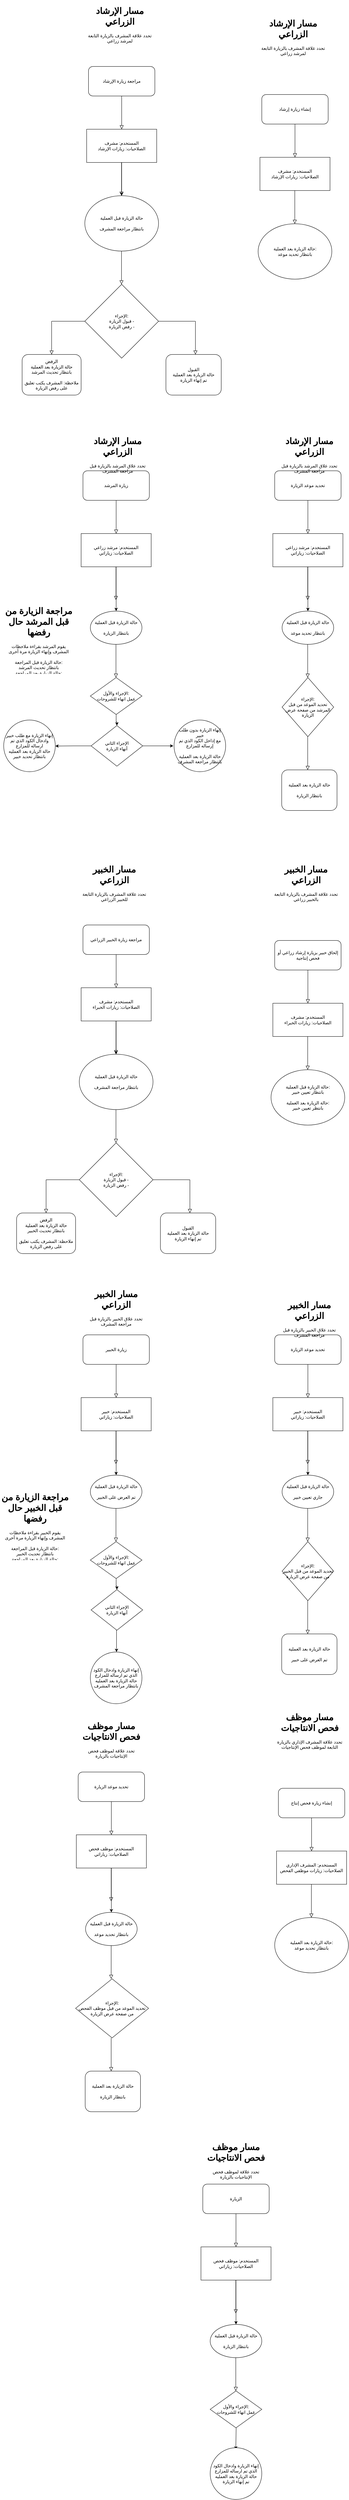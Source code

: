 <mxfile version="22.1.13" type="github">
  <diagram id="C5RBs43oDa-KdzZeNtuy" name="Page-1">
    <mxGraphModel dx="6181" dy="2331" grid="1" gridSize="10" guides="1" tooltips="1" connect="1" arrows="1" fold="1" page="1" pageScale="1" pageWidth="827" pageHeight="1169" math="0" shadow="0">
      <root>
        <mxCell id="WIyWlLk6GJQsqaUBKTNV-0" />
        <mxCell id="WIyWlLk6GJQsqaUBKTNV-1" parent="WIyWlLk6GJQsqaUBKTNV-0" />
        <mxCell id="WIyWlLk6GJQsqaUBKTNV-2" value="" style="rounded=0;html=1;jettySize=auto;orthogonalLoop=1;fontSize=11;endArrow=block;endFill=0;endSize=8;strokeWidth=1;shadow=0;labelBackgroundColor=none;edgeStyle=orthogonalEdgeStyle;" parent="WIyWlLk6GJQsqaUBKTNV-1" source="WIyWlLk6GJQsqaUBKTNV-3" edge="1">
          <mxGeometry relative="1" as="geometry">
            <mxPoint x="180" y="471" as="targetPoint" />
          </mxGeometry>
        </mxCell>
        <mxCell id="WIyWlLk6GJQsqaUBKTNV-3" value="إنشاء زيارة إرشاد" style="rounded=1;whiteSpace=wrap;html=1;fontSize=12;glass=0;strokeWidth=1;shadow=0;" parent="WIyWlLk6GJQsqaUBKTNV-1" vertex="1">
          <mxGeometry x="90" y="301" width="180" height="80" as="geometry" />
        </mxCell>
        <mxCell id="__OgKGSpbxOhJbPQyg4M-0" value="المستخدم: مشرف&lt;br&gt;الصلاحيات:&amp;nbsp;زيارات الإرشاد" style="rounded=0;whiteSpace=wrap;html=1;" parent="WIyWlLk6GJQsqaUBKTNV-1" vertex="1">
          <mxGeometry x="85" y="471" width="190" height="90" as="geometry" />
        </mxCell>
        <mxCell id="__OgKGSpbxOhJbPQyg4M-3" value="" style="rounded=0;html=1;jettySize=auto;orthogonalLoop=1;fontSize=11;endArrow=block;endFill=0;endSize=8;strokeWidth=1;shadow=0;labelBackgroundColor=none;edgeStyle=orthogonalEdgeStyle;" parent="WIyWlLk6GJQsqaUBKTNV-1" edge="1">
          <mxGeometry relative="1" as="geometry">
            <mxPoint x="179.5" y="561" as="sourcePoint" />
            <mxPoint x="179.5" y="651" as="targetPoint" />
          </mxGeometry>
        </mxCell>
        <mxCell id="__OgKGSpbxOhJbPQyg4M-4" value="" style="rounded=0;html=1;jettySize=auto;orthogonalLoop=1;fontSize=11;endArrow=block;endFill=0;endSize=8;strokeWidth=1;shadow=0;labelBackgroundColor=none;edgeStyle=orthogonalEdgeStyle;" parent="WIyWlLk6GJQsqaUBKTNV-1" source="__OgKGSpbxOhJbPQyg4M-5" edge="1">
          <mxGeometry relative="1" as="geometry">
            <mxPoint x="-290" y="395" as="targetPoint" />
          </mxGeometry>
        </mxCell>
        <mxCell id="__OgKGSpbxOhJbPQyg4M-5" value="مراجعة زيارة الإرشاد" style="rounded=1;whiteSpace=wrap;html=1;fontSize=12;glass=0;strokeWidth=1;shadow=0;" parent="WIyWlLk6GJQsqaUBKTNV-1" vertex="1">
          <mxGeometry x="-380" y="225" width="180" height="80" as="geometry" />
        </mxCell>
        <mxCell id="__OgKGSpbxOhJbPQyg4M-12" value="" style="edgeStyle=orthogonalEdgeStyle;rounded=0;orthogonalLoop=1;jettySize=auto;html=1;" parent="WIyWlLk6GJQsqaUBKTNV-1" source="__OgKGSpbxOhJbPQyg4M-6" target="__OgKGSpbxOhJbPQyg4M-9" edge="1">
          <mxGeometry relative="1" as="geometry" />
        </mxCell>
        <mxCell id="__OgKGSpbxOhJbPQyg4M-6" value="المستخدم: مشرف&lt;br&gt;الصلاحيات:&amp;nbsp;زيارات الإرشاد" style="rounded=0;whiteSpace=wrap;html=1;" parent="WIyWlLk6GJQsqaUBKTNV-1" vertex="1">
          <mxGeometry x="-385" y="395" width="190" height="90" as="geometry" />
        </mxCell>
        <mxCell id="__OgKGSpbxOhJbPQyg4M-8" value="" style="rounded=0;html=1;jettySize=auto;orthogonalLoop=1;fontSize=11;endArrow=block;endFill=0;endSize=8;strokeWidth=1;shadow=0;labelBackgroundColor=none;edgeStyle=orthogonalEdgeStyle;" parent="WIyWlLk6GJQsqaUBKTNV-1" edge="1">
          <mxGeometry relative="1" as="geometry">
            <mxPoint x="-290.5" y="485" as="sourcePoint" />
            <mxPoint x="-290.5" y="575" as="targetPoint" />
          </mxGeometry>
        </mxCell>
        <mxCell id="__OgKGSpbxOhJbPQyg4M-9" value="حالة الزيارة قبل العملية&lt;br&gt;&lt;br&gt;بانتظار مراجعة المشرف" style="ellipse;whiteSpace=wrap;html=1;" parent="WIyWlLk6GJQsqaUBKTNV-1" vertex="1">
          <mxGeometry x="-390" y="575" width="200" height="150" as="geometry" />
        </mxCell>
        <mxCell id="__OgKGSpbxOhJbPQyg4M-10" value="حالة الزيارة بعد العملية:&lt;br style=&quot;border-color: var(--border-color);&quot;&gt;بانتظار تحديد موعد" style="ellipse;whiteSpace=wrap;html=1;" parent="WIyWlLk6GJQsqaUBKTNV-1" vertex="1">
          <mxGeometry x="80" y="651" width="200" height="150" as="geometry" />
        </mxCell>
        <mxCell id="__OgKGSpbxOhJbPQyg4M-11" value="الإجراء:&lt;br&gt;قبول الزيارة -&lt;br&gt;رفض الزيارة -" style="rhombus;whiteSpace=wrap;html=1;" parent="WIyWlLk6GJQsqaUBKTNV-1" vertex="1">
          <mxGeometry x="-390" y="815" width="200" height="200" as="geometry" />
        </mxCell>
        <mxCell id="__OgKGSpbxOhJbPQyg4M-13" value="" style="rounded=0;html=1;jettySize=auto;orthogonalLoop=1;fontSize=11;endArrow=block;endFill=0;endSize=8;strokeWidth=1;shadow=0;labelBackgroundColor=none;edgeStyle=orthogonalEdgeStyle;" parent="WIyWlLk6GJQsqaUBKTNV-1" edge="1">
          <mxGeometry relative="1" as="geometry">
            <mxPoint x="-290.5" y="725" as="sourcePoint" />
            <mxPoint x="-290.5" y="815" as="targetPoint" />
            <Array as="points">
              <mxPoint x="-290" y="765" />
              <mxPoint x="-290" y="765" />
            </Array>
          </mxGeometry>
        </mxCell>
        <mxCell id="__OgKGSpbxOhJbPQyg4M-15" value="" style="endArrow=none;html=1;rounded=0;" parent="WIyWlLk6GJQsqaUBKTNV-1" edge="1">
          <mxGeometry width="50" height="50" relative="1" as="geometry">
            <mxPoint x="-480" y="915" as="sourcePoint" />
            <mxPoint x="-390" y="915" as="targetPoint" />
          </mxGeometry>
        </mxCell>
        <mxCell id="__OgKGSpbxOhJbPQyg4M-16" value="" style="rounded=0;html=1;jettySize=auto;orthogonalLoop=1;fontSize=11;endArrow=block;endFill=0;endSize=8;strokeWidth=1;shadow=0;labelBackgroundColor=none;edgeStyle=orthogonalEdgeStyle;" parent="WIyWlLk6GJQsqaUBKTNV-1" edge="1">
          <mxGeometry relative="1" as="geometry">
            <mxPoint x="-480" y="915" as="sourcePoint" />
            <mxPoint x="-480" y="1005" as="targetPoint" />
            <Array as="points">
              <mxPoint x="-479.5" y="955" />
              <mxPoint x="-479.5" y="955" />
            </Array>
          </mxGeometry>
        </mxCell>
        <mxCell id="__OgKGSpbxOhJbPQyg4M-17" value="" style="endArrow=none;html=1;rounded=0;" parent="WIyWlLk6GJQsqaUBKTNV-1" edge="1">
          <mxGeometry width="50" height="50" relative="1" as="geometry">
            <mxPoint x="-90" y="915" as="sourcePoint" />
            <mxPoint x="-190" y="915" as="targetPoint" />
          </mxGeometry>
        </mxCell>
        <mxCell id="__OgKGSpbxOhJbPQyg4M-18" value="" style="rounded=0;html=1;jettySize=auto;orthogonalLoop=1;fontSize=11;endArrow=block;endFill=0;endSize=8;strokeWidth=1;shadow=0;labelBackgroundColor=none;edgeStyle=orthogonalEdgeStyle;" parent="WIyWlLk6GJQsqaUBKTNV-1" edge="1">
          <mxGeometry relative="1" as="geometry">
            <mxPoint x="-90" y="915" as="sourcePoint" />
            <mxPoint x="-90" y="1005" as="targetPoint" />
            <Array as="points">
              <mxPoint x="-89.5" y="955" />
              <mxPoint x="-89.5" y="955" />
            </Array>
          </mxGeometry>
        </mxCell>
        <mxCell id="__OgKGSpbxOhJbPQyg4M-19" value="القبول&lt;br&gt;حالة الزيارة بعد العملية&lt;br&gt;تم إنهاء الزيارة" style="rounded=1;whiteSpace=wrap;html=1;" parent="WIyWlLk6GJQsqaUBKTNV-1" vertex="1">
          <mxGeometry x="-170" y="1005" width="150" height="110" as="geometry" />
        </mxCell>
        <mxCell id="__OgKGSpbxOhJbPQyg4M-20" value="&lt;span style=&quot;color: rgb(0, 0, 0); font-family: Helvetica; font-size: 12px; font-style: normal; font-variant-ligatures: normal; font-variant-caps: normal; font-weight: 400; letter-spacing: normal; orphans: 2; text-align: center; text-indent: 0px; text-transform: none; widows: 2; word-spacing: 0px; -webkit-text-stroke-width: 0px; background-color: rgb(251, 251, 251); text-decoration-thickness: initial; text-decoration-style: initial; text-decoration-color: initial; float: none; display: inline !important;&quot;&gt;الرفض&lt;/span&gt;&lt;br style=&quot;border-color: var(--border-color); color: rgb(0, 0, 0); font-family: Helvetica; font-size: 12px; font-style: normal; font-variant-ligatures: normal; font-variant-caps: normal; font-weight: 400; letter-spacing: normal; orphans: 2; text-align: center; text-indent: 0px; text-transform: none; widows: 2; word-spacing: 0px; -webkit-text-stroke-width: 0px; background-color: rgb(251, 251, 251); text-decoration-thickness: initial; text-decoration-style: initial; text-decoration-color: initial;&quot;&gt;&lt;span style=&quot;color: rgb(0, 0, 0); font-family: Helvetica; font-size: 12px; font-style: normal; font-variant-ligatures: normal; font-variant-caps: normal; font-weight: 400; letter-spacing: normal; orphans: 2; text-align: center; text-indent: 0px; text-transform: none; widows: 2; word-spacing: 0px; -webkit-text-stroke-width: 0px; background-color: rgb(251, 251, 251); text-decoration-thickness: initial; text-decoration-style: initial; text-decoration-color: initial; float: none; display: inline !important;&quot;&gt;حالة الزيارة بعد العملية&lt;/span&gt;&lt;br style=&quot;border-color: var(--border-color); color: rgb(0, 0, 0); font-family: Helvetica; font-size: 12px; font-style: normal; font-variant-ligatures: normal; font-variant-caps: normal; font-weight: 400; letter-spacing: normal; orphans: 2; text-align: center; text-indent: 0px; text-transform: none; widows: 2; word-spacing: 0px; -webkit-text-stroke-width: 0px; background-color: rgb(251, 251, 251); text-decoration-thickness: initial; text-decoration-style: initial; text-decoration-color: initial;&quot;&gt;بانتظار تحديث المرشد&lt;br&gt;&lt;br&gt;ملاحظة: المشرف يكتب تعليق على رفض الزيارة" style="rounded=1;whiteSpace=wrap;html=1;" parent="WIyWlLk6GJQsqaUBKTNV-1" vertex="1">
          <mxGeometry x="-560" y="1005" width="160" height="110" as="geometry" />
        </mxCell>
        <mxCell id="__OgKGSpbxOhJbPQyg4M-30" value="&lt;h1&gt;مسار الإرشاد الزراعي&lt;/h1&gt;&lt;p&gt;تحدد علاقة المشرف بالزيارة التابعة لمرشد زراعي&lt;/p&gt;" style="text;html=1;strokeColor=none;fillColor=none;spacing=5;spacingTop=-20;whiteSpace=wrap;overflow=hidden;rounded=0;align=center;" parent="WIyWlLk6GJQsqaUBKTNV-1" vertex="1">
          <mxGeometry x="80" y="89" width="190" height="120" as="geometry" />
        </mxCell>
        <mxCell id="__OgKGSpbxOhJbPQyg4M-31" value="&lt;h1&gt;مسار الإرشاد الزراعي&lt;/h1&gt;&lt;p&gt;تحدد علاقة المشرف بالزيارة التابعة لمرشد زراعي&lt;/p&gt;" style="text;html=1;strokeColor=none;fillColor=none;spacing=5;spacingTop=-20;whiteSpace=wrap;overflow=hidden;rounded=0;align=center;" parent="WIyWlLk6GJQsqaUBKTNV-1" vertex="1">
          <mxGeometry x="-390" y="55" width="190" height="120" as="geometry" />
        </mxCell>
        <mxCell id="__OgKGSpbxOhJbPQyg4M-32" value="" style="rounded=0;html=1;jettySize=auto;orthogonalLoop=1;fontSize=11;endArrow=block;endFill=0;endSize=8;strokeWidth=1;shadow=0;labelBackgroundColor=none;edgeStyle=orthogonalEdgeStyle;" parent="WIyWlLk6GJQsqaUBKTNV-1" source="__OgKGSpbxOhJbPQyg4M-33" edge="1">
          <mxGeometry relative="1" as="geometry">
            <mxPoint x="215" y="1490" as="targetPoint" />
          </mxGeometry>
        </mxCell>
        <mxCell id="__OgKGSpbxOhJbPQyg4M-33" value="تحديد موعد الزيارة" style="rounded=1;whiteSpace=wrap;html=1;fontSize=12;glass=0;strokeWidth=1;shadow=0;" parent="WIyWlLk6GJQsqaUBKTNV-1" vertex="1">
          <mxGeometry x="125" y="1320" width="180" height="80" as="geometry" />
        </mxCell>
        <mxCell id="__OgKGSpbxOhJbPQyg4M-34" value="" style="edgeStyle=orthogonalEdgeStyle;rounded=0;orthogonalLoop=1;jettySize=auto;html=1;" parent="WIyWlLk6GJQsqaUBKTNV-1" source="__OgKGSpbxOhJbPQyg4M-35" target="__OgKGSpbxOhJbPQyg4M-37" edge="1">
          <mxGeometry relative="1" as="geometry" />
        </mxCell>
        <mxCell id="__OgKGSpbxOhJbPQyg4M-35" value="المستخدم: مرشد زراعي&lt;br&gt;الصلاحيات:&amp;nbsp;زياراتي" style="rounded=0;whiteSpace=wrap;html=1;" parent="WIyWlLk6GJQsqaUBKTNV-1" vertex="1">
          <mxGeometry x="120" y="1490" width="190" height="90" as="geometry" />
        </mxCell>
        <mxCell id="__OgKGSpbxOhJbPQyg4M-36" value="" style="rounded=0;html=1;jettySize=auto;orthogonalLoop=1;fontSize=11;endArrow=block;endFill=0;endSize=8;strokeWidth=1;shadow=0;labelBackgroundColor=none;edgeStyle=orthogonalEdgeStyle;" parent="WIyWlLk6GJQsqaUBKTNV-1" edge="1">
          <mxGeometry relative="1" as="geometry">
            <mxPoint x="214.5" y="1580" as="sourcePoint" />
            <mxPoint x="214.5" y="1670" as="targetPoint" />
          </mxGeometry>
        </mxCell>
        <mxCell id="__OgKGSpbxOhJbPQyg4M-37" value="حالة الزيارة قبل العملية&lt;br&gt;&lt;br&gt;بانتظار تحديد موعد" style="ellipse;whiteSpace=wrap;html=1;" parent="WIyWlLk6GJQsqaUBKTNV-1" vertex="1">
          <mxGeometry x="145" y="1700" width="140" height="90" as="geometry" />
        </mxCell>
        <mxCell id="__OgKGSpbxOhJbPQyg4M-38" value="الإجراء:&lt;br&gt;تحديد الموعد من قبل المرشد من صفحة عرض الزيارة" style="rhombus;whiteSpace=wrap;html=1;" parent="WIyWlLk6GJQsqaUBKTNV-1" vertex="1">
          <mxGeometry x="145" y="1880" width="140" height="160" as="geometry" />
        </mxCell>
        <mxCell id="__OgKGSpbxOhJbPQyg4M-39" value="" style="rounded=0;html=1;jettySize=auto;orthogonalLoop=1;fontSize=11;endArrow=block;endFill=0;endSize=8;strokeWidth=1;shadow=0;labelBackgroundColor=none;edgeStyle=orthogonalEdgeStyle;" parent="WIyWlLk6GJQsqaUBKTNV-1" edge="1">
          <mxGeometry relative="1" as="geometry">
            <mxPoint x="214.5" y="1790" as="sourcePoint" />
            <mxPoint x="214.5" y="1880" as="targetPoint" />
            <Array as="points">
              <mxPoint x="215" y="1830" />
              <mxPoint x="215" y="1830" />
            </Array>
          </mxGeometry>
        </mxCell>
        <mxCell id="__OgKGSpbxOhJbPQyg4M-43" value="" style="rounded=0;html=1;jettySize=auto;orthogonalLoop=1;fontSize=11;endArrow=block;endFill=0;endSize=8;strokeWidth=1;shadow=0;labelBackgroundColor=none;edgeStyle=orthogonalEdgeStyle;" parent="WIyWlLk6GJQsqaUBKTNV-1" edge="1">
          <mxGeometry relative="1" as="geometry">
            <mxPoint x="214.5" y="2040" as="sourcePoint" />
            <mxPoint x="214.5" y="2130" as="targetPoint" />
            <Array as="points">
              <mxPoint x="215" y="2080" />
              <mxPoint x="215" y="2080" />
            </Array>
          </mxGeometry>
        </mxCell>
        <mxCell id="__OgKGSpbxOhJbPQyg4M-44" value="حالة الزيارة بعد العملية&lt;br&gt;&lt;br&gt;بانتظار الزيارة" style="rounded=1;whiteSpace=wrap;html=1;" parent="WIyWlLk6GJQsqaUBKTNV-1" vertex="1">
          <mxGeometry x="144" y="2130" width="150" height="110" as="geometry" />
        </mxCell>
        <mxCell id="__OgKGSpbxOhJbPQyg4M-46" value="&lt;h1&gt;مسار الإرشاد الزراعي&lt;/h1&gt;&lt;p&gt;تحدد علاق المرشد بالزيارة قبل مراجعة المشرف&lt;/p&gt;" style="text;html=1;strokeColor=none;fillColor=none;spacing=5;spacingTop=-20;whiteSpace=wrap;overflow=hidden;rounded=0;align=center;" parent="WIyWlLk6GJQsqaUBKTNV-1" vertex="1">
          <mxGeometry x="124" y="1220" width="190" height="120" as="geometry" />
        </mxCell>
        <mxCell id="__OgKGSpbxOhJbPQyg4M-57" value="" style="rounded=0;html=1;jettySize=auto;orthogonalLoop=1;fontSize=11;endArrow=block;endFill=0;endSize=8;strokeWidth=1;shadow=0;labelBackgroundColor=none;edgeStyle=orthogonalEdgeStyle;" parent="WIyWlLk6GJQsqaUBKTNV-1" source="__OgKGSpbxOhJbPQyg4M-58" edge="1">
          <mxGeometry relative="1" as="geometry">
            <mxPoint x="-305" y="1490" as="targetPoint" />
          </mxGeometry>
        </mxCell>
        <mxCell id="__OgKGSpbxOhJbPQyg4M-58" value="زيارة المرشد" style="rounded=1;whiteSpace=wrap;html=1;fontSize=12;glass=0;strokeWidth=1;shadow=0;" parent="WIyWlLk6GJQsqaUBKTNV-1" vertex="1">
          <mxGeometry x="-395" y="1320" width="180" height="80" as="geometry" />
        </mxCell>
        <mxCell id="__OgKGSpbxOhJbPQyg4M-59" value="" style="edgeStyle=orthogonalEdgeStyle;rounded=0;orthogonalLoop=1;jettySize=auto;html=1;" parent="WIyWlLk6GJQsqaUBKTNV-1" source="__OgKGSpbxOhJbPQyg4M-60" target="__OgKGSpbxOhJbPQyg4M-62" edge="1">
          <mxGeometry relative="1" as="geometry" />
        </mxCell>
        <mxCell id="__OgKGSpbxOhJbPQyg4M-60" value="المستخدم: مرشد زراعي&lt;br&gt;الصلاحيات:&amp;nbsp;زياراتي" style="rounded=0;whiteSpace=wrap;html=1;" parent="WIyWlLk6GJQsqaUBKTNV-1" vertex="1">
          <mxGeometry x="-400" y="1490" width="190" height="90" as="geometry" />
        </mxCell>
        <mxCell id="__OgKGSpbxOhJbPQyg4M-61" value="" style="rounded=0;html=1;jettySize=auto;orthogonalLoop=1;fontSize=11;endArrow=block;endFill=0;endSize=8;strokeWidth=1;shadow=0;labelBackgroundColor=none;edgeStyle=orthogonalEdgeStyle;" parent="WIyWlLk6GJQsqaUBKTNV-1" edge="1">
          <mxGeometry relative="1" as="geometry">
            <mxPoint x="-305.5" y="1580" as="sourcePoint" />
            <mxPoint x="-305.5" y="1670" as="targetPoint" />
          </mxGeometry>
        </mxCell>
        <mxCell id="__OgKGSpbxOhJbPQyg4M-62" value="حالة الزيارة قبل العملية&lt;br&gt;&lt;br&gt;بانتظار الزيارة" style="ellipse;whiteSpace=wrap;html=1;" parent="WIyWlLk6GJQsqaUBKTNV-1" vertex="1">
          <mxGeometry x="-375" y="1700" width="140" height="90" as="geometry" />
        </mxCell>
        <mxCell id="__OgKGSpbxOhJbPQyg4M-70" style="edgeStyle=orthogonalEdgeStyle;rounded=0;orthogonalLoop=1;jettySize=auto;html=1;entryX=0.5;entryY=0;entryDx=0;entryDy=0;" parent="WIyWlLk6GJQsqaUBKTNV-1" source="__OgKGSpbxOhJbPQyg4M-63" target="__OgKGSpbxOhJbPQyg4M-69" edge="1">
          <mxGeometry relative="1" as="geometry" />
        </mxCell>
        <mxCell id="__OgKGSpbxOhJbPQyg4M-63" value="الإجراء والأول:&lt;br&gt;عمل انهاء للشروحات" style="rhombus;whiteSpace=wrap;html=1;" parent="WIyWlLk6GJQsqaUBKTNV-1" vertex="1">
          <mxGeometry x="-375" y="1880" width="140" height="100" as="geometry" />
        </mxCell>
        <mxCell id="__OgKGSpbxOhJbPQyg4M-64" value="" style="rounded=0;html=1;jettySize=auto;orthogonalLoop=1;fontSize=11;endArrow=block;endFill=0;endSize=8;strokeWidth=1;shadow=0;labelBackgroundColor=none;edgeStyle=orthogonalEdgeStyle;" parent="WIyWlLk6GJQsqaUBKTNV-1" edge="1">
          <mxGeometry relative="1" as="geometry">
            <mxPoint x="-305.5" y="1790" as="sourcePoint" />
            <mxPoint x="-305.5" y="1880" as="targetPoint" />
            <Array as="points">
              <mxPoint x="-305" y="1830" />
              <mxPoint x="-305" y="1830" />
            </Array>
          </mxGeometry>
        </mxCell>
        <mxCell id="__OgKGSpbxOhJbPQyg4M-67" value="&lt;h1&gt;مسار الإرشاد الزراعي&lt;/h1&gt;&lt;p&gt;تحدد علاق المرشد بالزيارة قبل مراجعة المشرف&lt;/p&gt;" style="text;html=1;strokeColor=none;fillColor=none;spacing=5;spacingTop=-20;whiteSpace=wrap;overflow=hidden;rounded=0;align=center;" parent="WIyWlLk6GJQsqaUBKTNV-1" vertex="1">
          <mxGeometry x="-396" y="1220" width="190" height="120" as="geometry" />
        </mxCell>
        <mxCell id="__OgKGSpbxOhJbPQyg4M-71" style="edgeStyle=orthogonalEdgeStyle;rounded=0;orthogonalLoop=1;jettySize=auto;html=1;" parent="WIyWlLk6GJQsqaUBKTNV-1" source="__OgKGSpbxOhJbPQyg4M-69" edge="1">
          <mxGeometry relative="1" as="geometry">
            <mxPoint x="-150" y="2065" as="targetPoint" />
          </mxGeometry>
        </mxCell>
        <mxCell id="__OgKGSpbxOhJbPQyg4M-72" style="edgeStyle=orthogonalEdgeStyle;rounded=0;orthogonalLoop=1;jettySize=auto;html=1;exitX=0;exitY=0.5;exitDx=0;exitDy=0;" parent="WIyWlLk6GJQsqaUBKTNV-1" source="__OgKGSpbxOhJbPQyg4M-69" edge="1">
          <mxGeometry relative="1" as="geometry">
            <mxPoint x="-470" y="2065.4" as="targetPoint" />
          </mxGeometry>
        </mxCell>
        <mxCell id="__OgKGSpbxOhJbPQyg4M-69" value="الإجراء الثاني&lt;br&gt;أنهاء الزيارة" style="rhombus;whiteSpace=wrap;html=1;" parent="WIyWlLk6GJQsqaUBKTNV-1" vertex="1">
          <mxGeometry x="-373" y="2010" width="140" height="110" as="geometry" />
        </mxCell>
        <mxCell id="__OgKGSpbxOhJbPQyg4M-73" value="إنهاء الزيارة بدون طلب خبير&lt;br&gt;مع إداخل الكود الذي تم إرساله للمزارع&lt;br&gt;&lt;br&gt;حالة الزيارة بعد العملية&lt;br&gt;بانتظار مراجعة المشرف" style="ellipse;whiteSpace=wrap;html=1;aspect=fixed;" parent="WIyWlLk6GJQsqaUBKTNV-1" vertex="1">
          <mxGeometry x="-148" y="1995" width="140" height="140" as="geometry" />
        </mxCell>
        <mxCell id="__OgKGSpbxOhJbPQyg4M-74" value="إنهاء الزيارة مع طلب خبير وادخال الكود الذي تم ارساله للمزارع&lt;br&gt;حالة الزيارة بعد العمليه&lt;br&gt;بانتظار تحديد خبير" style="ellipse;whiteSpace=wrap;html=1;aspect=fixed;" parent="WIyWlLk6GJQsqaUBKTNV-1" vertex="1">
          <mxGeometry x="-610" y="1995" width="140" height="140" as="geometry" />
        </mxCell>
        <mxCell id="J8kSeY5UrRpYQGeqnWzn-0" value="" style="rounded=0;html=1;jettySize=auto;orthogonalLoop=1;fontSize=11;endArrow=block;endFill=0;endSize=8;strokeWidth=1;shadow=0;labelBackgroundColor=none;edgeStyle=orthogonalEdgeStyle;" edge="1" parent="WIyWlLk6GJQsqaUBKTNV-1" source="J8kSeY5UrRpYQGeqnWzn-1">
          <mxGeometry relative="1" as="geometry">
            <mxPoint x="215" y="2762" as="targetPoint" />
          </mxGeometry>
        </mxCell>
        <mxCell id="J8kSeY5UrRpYQGeqnWzn-1" value="إلحاق خبير بزيارة إرشاد زراعي أو فحص إنتاجية" style="rounded=1;whiteSpace=wrap;html=1;fontSize=12;glass=0;strokeWidth=1;shadow=0;" vertex="1" parent="WIyWlLk6GJQsqaUBKTNV-1">
          <mxGeometry x="125" y="2592" width="180" height="80" as="geometry" />
        </mxCell>
        <mxCell id="J8kSeY5UrRpYQGeqnWzn-2" value="المستخدم: مشرف&lt;br&gt;الصلاحيات:&amp;nbsp;زيارات الخبراء" style="rounded=0;whiteSpace=wrap;html=1;" vertex="1" parent="WIyWlLk6GJQsqaUBKTNV-1">
          <mxGeometry x="120" y="2762" width="190" height="90" as="geometry" />
        </mxCell>
        <mxCell id="J8kSeY5UrRpYQGeqnWzn-3" value="" style="rounded=0;html=1;jettySize=auto;orthogonalLoop=1;fontSize=11;endArrow=block;endFill=0;endSize=8;strokeWidth=1;shadow=0;labelBackgroundColor=none;edgeStyle=orthogonalEdgeStyle;" edge="1" parent="WIyWlLk6GJQsqaUBKTNV-1">
          <mxGeometry relative="1" as="geometry">
            <mxPoint x="214.5" y="2852" as="sourcePoint" />
            <mxPoint x="214.5" y="2942" as="targetPoint" />
          </mxGeometry>
        </mxCell>
        <mxCell id="J8kSeY5UrRpYQGeqnWzn-4" value="حالة الزيارة قبل العملية:&lt;br&gt;بانتظار تعيين خبير&lt;br&gt;&lt;br&gt;حالة الزيارة بعد العملية:&lt;br style=&quot;border-color: var(--border-color);&quot;&gt;بانتظر تعيين خبير" style="ellipse;whiteSpace=wrap;html=1;" vertex="1" parent="WIyWlLk6GJQsqaUBKTNV-1">
          <mxGeometry x="115" y="2942" width="200" height="150" as="geometry" />
        </mxCell>
        <mxCell id="J8kSeY5UrRpYQGeqnWzn-5" value="&lt;h1&gt;مسار الخبير الزراعي&lt;/h1&gt;&lt;p&gt;تحدد علاقة المشرف بالزيارة التابعة بالخبير زراعي&lt;/p&gt;" style="text;html=1;strokeColor=none;fillColor=none;spacing=5;spacingTop=-20;whiteSpace=wrap;overflow=hidden;rounded=0;align=center;" vertex="1" parent="WIyWlLk6GJQsqaUBKTNV-1">
          <mxGeometry x="115" y="2380" width="190" height="120" as="geometry" />
        </mxCell>
        <mxCell id="J8kSeY5UrRpYQGeqnWzn-6" value="" style="rounded=0;html=1;jettySize=auto;orthogonalLoop=1;fontSize=11;endArrow=block;endFill=0;endSize=8;strokeWidth=1;shadow=0;labelBackgroundColor=none;edgeStyle=orthogonalEdgeStyle;" edge="1" parent="WIyWlLk6GJQsqaUBKTNV-1" source="J8kSeY5UrRpYQGeqnWzn-7">
          <mxGeometry relative="1" as="geometry">
            <mxPoint x="-305" y="2720" as="targetPoint" />
          </mxGeometry>
        </mxCell>
        <mxCell id="J8kSeY5UrRpYQGeqnWzn-7" value="مراجعة زيارة الخبير الزراعي" style="rounded=1;whiteSpace=wrap;html=1;fontSize=12;glass=0;strokeWidth=1;shadow=0;" vertex="1" parent="WIyWlLk6GJQsqaUBKTNV-1">
          <mxGeometry x="-395" y="2550" width="180" height="80" as="geometry" />
        </mxCell>
        <mxCell id="J8kSeY5UrRpYQGeqnWzn-8" value="" style="edgeStyle=orthogonalEdgeStyle;rounded=0;orthogonalLoop=1;jettySize=auto;html=1;" edge="1" parent="WIyWlLk6GJQsqaUBKTNV-1" source="J8kSeY5UrRpYQGeqnWzn-9" target="J8kSeY5UrRpYQGeqnWzn-11">
          <mxGeometry relative="1" as="geometry" />
        </mxCell>
        <mxCell id="J8kSeY5UrRpYQGeqnWzn-9" value="المستخدم: مشرف&lt;br&gt;الصلاحيات:&amp;nbsp;زيارات الخبراء" style="rounded=0;whiteSpace=wrap;html=1;" vertex="1" parent="WIyWlLk6GJQsqaUBKTNV-1">
          <mxGeometry x="-400" y="2720" width="190" height="90" as="geometry" />
        </mxCell>
        <mxCell id="J8kSeY5UrRpYQGeqnWzn-10" value="" style="rounded=0;html=1;jettySize=auto;orthogonalLoop=1;fontSize=11;endArrow=block;endFill=0;endSize=8;strokeWidth=1;shadow=0;labelBackgroundColor=none;edgeStyle=orthogonalEdgeStyle;" edge="1" parent="WIyWlLk6GJQsqaUBKTNV-1">
          <mxGeometry relative="1" as="geometry">
            <mxPoint x="-305.5" y="2810" as="sourcePoint" />
            <mxPoint x="-305.5" y="2900" as="targetPoint" />
          </mxGeometry>
        </mxCell>
        <mxCell id="J8kSeY5UrRpYQGeqnWzn-11" value="حالة الزيارة قبل العملية&lt;br&gt;&lt;br&gt;بانتظار مراجعة المشرف" style="ellipse;whiteSpace=wrap;html=1;" vertex="1" parent="WIyWlLk6GJQsqaUBKTNV-1">
          <mxGeometry x="-405" y="2900" width="200" height="150" as="geometry" />
        </mxCell>
        <mxCell id="J8kSeY5UrRpYQGeqnWzn-12" value="الإجراء:&lt;br&gt;قبول الزيارة -&lt;br&gt;رفض الزيارة -" style="rhombus;whiteSpace=wrap;html=1;" vertex="1" parent="WIyWlLk6GJQsqaUBKTNV-1">
          <mxGeometry x="-405" y="3140" width="200" height="200" as="geometry" />
        </mxCell>
        <mxCell id="J8kSeY5UrRpYQGeqnWzn-13" value="" style="rounded=0;html=1;jettySize=auto;orthogonalLoop=1;fontSize=11;endArrow=block;endFill=0;endSize=8;strokeWidth=1;shadow=0;labelBackgroundColor=none;edgeStyle=orthogonalEdgeStyle;" edge="1" parent="WIyWlLk6GJQsqaUBKTNV-1">
          <mxGeometry relative="1" as="geometry">
            <mxPoint x="-305.5" y="3050" as="sourcePoint" />
            <mxPoint x="-305.5" y="3140" as="targetPoint" />
            <Array as="points">
              <mxPoint x="-305" y="3090" />
              <mxPoint x="-305" y="3090" />
            </Array>
          </mxGeometry>
        </mxCell>
        <mxCell id="J8kSeY5UrRpYQGeqnWzn-14" value="" style="endArrow=none;html=1;rounded=0;" edge="1" parent="WIyWlLk6GJQsqaUBKTNV-1">
          <mxGeometry width="50" height="50" relative="1" as="geometry">
            <mxPoint x="-495" y="3240" as="sourcePoint" />
            <mxPoint x="-405" y="3240" as="targetPoint" />
          </mxGeometry>
        </mxCell>
        <mxCell id="J8kSeY5UrRpYQGeqnWzn-15" value="" style="rounded=0;html=1;jettySize=auto;orthogonalLoop=1;fontSize=11;endArrow=block;endFill=0;endSize=8;strokeWidth=1;shadow=0;labelBackgroundColor=none;edgeStyle=orthogonalEdgeStyle;" edge="1" parent="WIyWlLk6GJQsqaUBKTNV-1">
          <mxGeometry relative="1" as="geometry">
            <mxPoint x="-495" y="3240" as="sourcePoint" />
            <mxPoint x="-495" y="3330" as="targetPoint" />
            <Array as="points">
              <mxPoint x="-494.5" y="3280" />
              <mxPoint x="-494.5" y="3280" />
            </Array>
          </mxGeometry>
        </mxCell>
        <mxCell id="J8kSeY5UrRpYQGeqnWzn-16" value="" style="endArrow=none;html=1;rounded=0;" edge="1" parent="WIyWlLk6GJQsqaUBKTNV-1">
          <mxGeometry width="50" height="50" relative="1" as="geometry">
            <mxPoint x="-105" y="3240" as="sourcePoint" />
            <mxPoint x="-205" y="3240" as="targetPoint" />
          </mxGeometry>
        </mxCell>
        <mxCell id="J8kSeY5UrRpYQGeqnWzn-17" value="" style="rounded=0;html=1;jettySize=auto;orthogonalLoop=1;fontSize=11;endArrow=block;endFill=0;endSize=8;strokeWidth=1;shadow=0;labelBackgroundColor=none;edgeStyle=orthogonalEdgeStyle;" edge="1" parent="WIyWlLk6GJQsqaUBKTNV-1">
          <mxGeometry relative="1" as="geometry">
            <mxPoint x="-105" y="3240" as="sourcePoint" />
            <mxPoint x="-105" y="3330" as="targetPoint" />
            <Array as="points">
              <mxPoint x="-104.5" y="3280" />
              <mxPoint x="-104.5" y="3280" />
            </Array>
          </mxGeometry>
        </mxCell>
        <mxCell id="J8kSeY5UrRpYQGeqnWzn-18" value="القبول&lt;br&gt;حالة الزيارة بعد العملية&lt;br&gt;تم إنهاء الزيارة" style="rounded=1;whiteSpace=wrap;html=1;" vertex="1" parent="WIyWlLk6GJQsqaUBKTNV-1">
          <mxGeometry x="-185" y="3330" width="150" height="110" as="geometry" />
        </mxCell>
        <mxCell id="J8kSeY5UrRpYQGeqnWzn-19" value="&lt;span style=&quot;color: rgb(0, 0, 0); font-family: Helvetica; font-size: 12px; font-style: normal; font-variant-ligatures: normal; font-variant-caps: normal; font-weight: 400; letter-spacing: normal; orphans: 2; text-align: center; text-indent: 0px; text-transform: none; widows: 2; word-spacing: 0px; -webkit-text-stroke-width: 0px; background-color: rgb(251, 251, 251); text-decoration-thickness: initial; text-decoration-style: initial; text-decoration-color: initial; float: none; display: inline !important;&quot;&gt;الرفض&lt;/span&gt;&lt;br style=&quot;border-color: var(--border-color); color: rgb(0, 0, 0); font-family: Helvetica; font-size: 12px; font-style: normal; font-variant-ligatures: normal; font-variant-caps: normal; font-weight: 400; letter-spacing: normal; orphans: 2; text-align: center; text-indent: 0px; text-transform: none; widows: 2; word-spacing: 0px; -webkit-text-stroke-width: 0px; background-color: rgb(251, 251, 251); text-decoration-thickness: initial; text-decoration-style: initial; text-decoration-color: initial;&quot;&gt;&lt;span style=&quot;color: rgb(0, 0, 0); font-family: Helvetica; font-size: 12px; font-style: normal; font-variant-ligatures: normal; font-variant-caps: normal; font-weight: 400; letter-spacing: normal; orphans: 2; text-align: center; text-indent: 0px; text-transform: none; widows: 2; word-spacing: 0px; -webkit-text-stroke-width: 0px; background-color: rgb(251, 251, 251); text-decoration-thickness: initial; text-decoration-style: initial; text-decoration-color: initial; float: none; display: inline !important;&quot;&gt;حالة الزيارة بعد العملية&lt;/span&gt;&lt;br style=&quot;border-color: var(--border-color); color: rgb(0, 0, 0); font-family: Helvetica; font-size: 12px; font-style: normal; font-variant-ligatures: normal; font-variant-caps: normal; font-weight: 400; letter-spacing: normal; orphans: 2; text-align: center; text-indent: 0px; text-transform: none; widows: 2; word-spacing: 0px; -webkit-text-stroke-width: 0px; background-color: rgb(251, 251, 251); text-decoration-thickness: initial; text-decoration-style: initial; text-decoration-color: initial;&quot;&gt;بانتظار تحديث الخبير&lt;br&gt;&lt;br&gt;ملاحظة: المشرف يكتب تعليق على رفض الزيارة" style="rounded=1;whiteSpace=wrap;html=1;" vertex="1" parent="WIyWlLk6GJQsqaUBKTNV-1">
          <mxGeometry x="-575" y="3330" width="160" height="110" as="geometry" />
        </mxCell>
        <mxCell id="J8kSeY5UrRpYQGeqnWzn-20" value="&lt;h1&gt;مسار الخبير الزراعي&lt;/h1&gt;&lt;p&gt;تحدد علاقة المشرف بالزيارة التابعة للخبير الزراعي&lt;/p&gt;" style="text;html=1;strokeColor=none;fillColor=none;spacing=5;spacingTop=-20;whiteSpace=wrap;overflow=hidden;rounded=0;align=center;" vertex="1" parent="WIyWlLk6GJQsqaUBKTNV-1">
          <mxGeometry x="-405" y="2380" width="190" height="120" as="geometry" />
        </mxCell>
        <mxCell id="J8kSeY5UrRpYQGeqnWzn-21" value="" style="rounded=0;html=1;jettySize=auto;orthogonalLoop=1;fontSize=11;endArrow=block;endFill=0;endSize=8;strokeWidth=1;shadow=0;labelBackgroundColor=none;edgeStyle=orthogonalEdgeStyle;" edge="1" parent="WIyWlLk6GJQsqaUBKTNV-1" source="J8kSeY5UrRpYQGeqnWzn-22">
          <mxGeometry relative="1" as="geometry">
            <mxPoint x="215" y="3830" as="targetPoint" />
          </mxGeometry>
        </mxCell>
        <mxCell id="J8kSeY5UrRpYQGeqnWzn-22" value="تحديد موعد الزيارة" style="rounded=1;whiteSpace=wrap;html=1;fontSize=12;glass=0;strokeWidth=1;shadow=0;" vertex="1" parent="WIyWlLk6GJQsqaUBKTNV-1">
          <mxGeometry x="125" y="3660" width="180" height="80" as="geometry" />
        </mxCell>
        <mxCell id="J8kSeY5UrRpYQGeqnWzn-23" value="" style="edgeStyle=orthogonalEdgeStyle;rounded=0;orthogonalLoop=1;jettySize=auto;html=1;" edge="1" parent="WIyWlLk6GJQsqaUBKTNV-1" source="J8kSeY5UrRpYQGeqnWzn-24" target="J8kSeY5UrRpYQGeqnWzn-26">
          <mxGeometry relative="1" as="geometry" />
        </mxCell>
        <mxCell id="J8kSeY5UrRpYQGeqnWzn-24" value="المستخدم: خبير&lt;br&gt;الصلاحيات:&amp;nbsp;زياراتي" style="rounded=0;whiteSpace=wrap;html=1;" vertex="1" parent="WIyWlLk6GJQsqaUBKTNV-1">
          <mxGeometry x="120" y="3830" width="190" height="90" as="geometry" />
        </mxCell>
        <mxCell id="J8kSeY5UrRpYQGeqnWzn-25" value="" style="rounded=0;html=1;jettySize=auto;orthogonalLoop=1;fontSize=11;endArrow=block;endFill=0;endSize=8;strokeWidth=1;shadow=0;labelBackgroundColor=none;edgeStyle=orthogonalEdgeStyle;" edge="1" parent="WIyWlLk6GJQsqaUBKTNV-1">
          <mxGeometry relative="1" as="geometry">
            <mxPoint x="214.5" y="3920" as="sourcePoint" />
            <mxPoint x="214.5" y="4010" as="targetPoint" />
          </mxGeometry>
        </mxCell>
        <mxCell id="J8kSeY5UrRpYQGeqnWzn-26" value="حالة الزيارة قبل العملية&lt;br&gt;&lt;br&gt;جاري تعيين خبير" style="ellipse;whiteSpace=wrap;html=1;" vertex="1" parent="WIyWlLk6GJQsqaUBKTNV-1">
          <mxGeometry x="145" y="4040" width="140" height="90" as="geometry" />
        </mxCell>
        <mxCell id="J8kSeY5UrRpYQGeqnWzn-27" value="الإجراء:&lt;br&gt;تحديد الموعد من قبل الخبير من صفحة عرض الزيارة" style="rhombus;whiteSpace=wrap;html=1;" vertex="1" parent="WIyWlLk6GJQsqaUBKTNV-1">
          <mxGeometry x="145" y="4220" width="140" height="160" as="geometry" />
        </mxCell>
        <mxCell id="J8kSeY5UrRpYQGeqnWzn-28" value="" style="rounded=0;html=1;jettySize=auto;orthogonalLoop=1;fontSize=11;endArrow=block;endFill=0;endSize=8;strokeWidth=1;shadow=0;labelBackgroundColor=none;edgeStyle=orthogonalEdgeStyle;" edge="1" parent="WIyWlLk6GJQsqaUBKTNV-1">
          <mxGeometry relative="1" as="geometry">
            <mxPoint x="214.5" y="4130" as="sourcePoint" />
            <mxPoint x="214.5" y="4220" as="targetPoint" />
            <Array as="points">
              <mxPoint x="215" y="4170" />
              <mxPoint x="215" y="4170" />
            </Array>
          </mxGeometry>
        </mxCell>
        <mxCell id="J8kSeY5UrRpYQGeqnWzn-29" value="" style="rounded=0;html=1;jettySize=auto;orthogonalLoop=1;fontSize=11;endArrow=block;endFill=0;endSize=8;strokeWidth=1;shadow=0;labelBackgroundColor=none;edgeStyle=orthogonalEdgeStyle;" edge="1" parent="WIyWlLk6GJQsqaUBKTNV-1">
          <mxGeometry relative="1" as="geometry">
            <mxPoint x="214.5" y="4380" as="sourcePoint" />
            <mxPoint x="214.5" y="4470" as="targetPoint" />
            <Array as="points">
              <mxPoint x="215" y="4420" />
              <mxPoint x="215" y="4420" />
            </Array>
          </mxGeometry>
        </mxCell>
        <mxCell id="J8kSeY5UrRpYQGeqnWzn-30" value="حالة الزيارة بعد العملية&lt;br&gt;&lt;br&gt;تم العرض على خبير" style="rounded=1;whiteSpace=wrap;html=1;" vertex="1" parent="WIyWlLk6GJQsqaUBKTNV-1">
          <mxGeometry x="144" y="4470" width="150" height="110" as="geometry" />
        </mxCell>
        <mxCell id="J8kSeY5UrRpYQGeqnWzn-31" value="&lt;h1&gt;مسار الخبير الزراعي&lt;/h1&gt;&lt;p&gt;تحدد علاق الخبير بالزيارة قبل مراجعة المشرف&lt;/p&gt;" style="text;html=1;strokeColor=none;fillColor=none;spacing=5;spacingTop=-20;whiteSpace=wrap;overflow=hidden;rounded=0;align=center;" vertex="1" parent="WIyWlLk6GJQsqaUBKTNV-1">
          <mxGeometry x="124" y="3560" width="190" height="120" as="geometry" />
        </mxCell>
        <mxCell id="J8kSeY5UrRpYQGeqnWzn-32" value="" style="rounded=0;html=1;jettySize=auto;orthogonalLoop=1;fontSize=11;endArrow=block;endFill=0;endSize=8;strokeWidth=1;shadow=0;labelBackgroundColor=none;edgeStyle=orthogonalEdgeStyle;" edge="1" parent="WIyWlLk6GJQsqaUBKTNV-1" source="J8kSeY5UrRpYQGeqnWzn-33">
          <mxGeometry relative="1" as="geometry">
            <mxPoint x="-305" y="3830" as="targetPoint" />
          </mxGeometry>
        </mxCell>
        <mxCell id="J8kSeY5UrRpYQGeqnWzn-33" value="زيارة الخبير" style="rounded=1;whiteSpace=wrap;html=1;fontSize=12;glass=0;strokeWidth=1;shadow=0;" vertex="1" parent="WIyWlLk6GJQsqaUBKTNV-1">
          <mxGeometry x="-395" y="3660" width="180" height="80" as="geometry" />
        </mxCell>
        <mxCell id="J8kSeY5UrRpYQGeqnWzn-34" value="" style="edgeStyle=orthogonalEdgeStyle;rounded=0;orthogonalLoop=1;jettySize=auto;html=1;" edge="1" parent="WIyWlLk6GJQsqaUBKTNV-1" source="J8kSeY5UrRpYQGeqnWzn-35" target="J8kSeY5UrRpYQGeqnWzn-37">
          <mxGeometry relative="1" as="geometry" />
        </mxCell>
        <mxCell id="J8kSeY5UrRpYQGeqnWzn-35" value="المستخدم: خبير&lt;br&gt;الصلاحيات:&amp;nbsp;زياراتي" style="rounded=0;whiteSpace=wrap;html=1;" vertex="1" parent="WIyWlLk6GJQsqaUBKTNV-1">
          <mxGeometry x="-400" y="3830" width="190" height="90" as="geometry" />
        </mxCell>
        <mxCell id="J8kSeY5UrRpYQGeqnWzn-36" value="" style="rounded=0;html=1;jettySize=auto;orthogonalLoop=1;fontSize=11;endArrow=block;endFill=0;endSize=8;strokeWidth=1;shadow=0;labelBackgroundColor=none;edgeStyle=orthogonalEdgeStyle;" edge="1" parent="WIyWlLk6GJQsqaUBKTNV-1">
          <mxGeometry relative="1" as="geometry">
            <mxPoint x="-305.5" y="3920" as="sourcePoint" />
            <mxPoint x="-305.5" y="4010" as="targetPoint" />
          </mxGeometry>
        </mxCell>
        <mxCell id="J8kSeY5UrRpYQGeqnWzn-37" value="حالة الزيارة قبل العملية&lt;br&gt;&lt;br&gt;تم العرض على الخبير" style="ellipse;whiteSpace=wrap;html=1;" vertex="1" parent="WIyWlLk6GJQsqaUBKTNV-1">
          <mxGeometry x="-375" y="4040" width="140" height="90" as="geometry" />
        </mxCell>
        <mxCell id="J8kSeY5UrRpYQGeqnWzn-38" style="edgeStyle=orthogonalEdgeStyle;rounded=0;orthogonalLoop=1;jettySize=auto;html=1;entryX=0.5;entryY=0;entryDx=0;entryDy=0;" edge="1" parent="WIyWlLk6GJQsqaUBKTNV-1" source="J8kSeY5UrRpYQGeqnWzn-39" target="J8kSeY5UrRpYQGeqnWzn-44">
          <mxGeometry relative="1" as="geometry" />
        </mxCell>
        <mxCell id="J8kSeY5UrRpYQGeqnWzn-39" value="الإجراء والأول:&lt;br&gt;عمل انهاء للشروحات" style="rhombus;whiteSpace=wrap;html=1;" vertex="1" parent="WIyWlLk6GJQsqaUBKTNV-1">
          <mxGeometry x="-375" y="4220" width="140" height="100" as="geometry" />
        </mxCell>
        <mxCell id="J8kSeY5UrRpYQGeqnWzn-40" value="" style="rounded=0;html=1;jettySize=auto;orthogonalLoop=1;fontSize=11;endArrow=block;endFill=0;endSize=8;strokeWidth=1;shadow=0;labelBackgroundColor=none;edgeStyle=orthogonalEdgeStyle;" edge="1" parent="WIyWlLk6GJQsqaUBKTNV-1">
          <mxGeometry relative="1" as="geometry">
            <mxPoint x="-305.5" y="4130" as="sourcePoint" />
            <mxPoint x="-305.5" y="4220" as="targetPoint" />
            <Array as="points">
              <mxPoint x="-305" y="4170" />
              <mxPoint x="-305" y="4170" />
            </Array>
          </mxGeometry>
        </mxCell>
        <mxCell id="J8kSeY5UrRpYQGeqnWzn-42" style="edgeStyle=orthogonalEdgeStyle;rounded=0;orthogonalLoop=1;jettySize=auto;html=1;" edge="1" parent="WIyWlLk6GJQsqaUBKTNV-1">
          <mxGeometry relative="1" as="geometry">
            <mxPoint x="-304" y="4519" as="targetPoint" />
            <mxPoint x="-303.0" y="4459" as="sourcePoint" />
            <Array as="points">
              <mxPoint x="-304" y="4459" />
            </Array>
          </mxGeometry>
        </mxCell>
        <mxCell id="J8kSeY5UrRpYQGeqnWzn-44" value="الإجراء الثاني&lt;br&gt;أنهاء الزيارة" style="rhombus;whiteSpace=wrap;html=1;" vertex="1" parent="WIyWlLk6GJQsqaUBKTNV-1">
          <mxGeometry x="-373" y="4350" width="140" height="110" as="geometry" />
        </mxCell>
        <mxCell id="J8kSeY5UrRpYQGeqnWzn-46" value="إنهاء الزيارة وادخال الكود الذي تم ارساله للمزارع&lt;br&gt;حالة الزيارة بعد العمليه&lt;br&gt;بانتظار مراجعة المشرف" style="ellipse;whiteSpace=wrap;html=1;aspect=fixed;" vertex="1" parent="WIyWlLk6GJQsqaUBKTNV-1">
          <mxGeometry x="-375" y="4519" width="140" height="140" as="geometry" />
        </mxCell>
        <mxCell id="J8kSeY5UrRpYQGeqnWzn-47" value="&lt;h1&gt;مسار الخبير الزراعي&lt;/h1&gt;&lt;p&gt;تحدد علاق الخبير بالزيارة قبل مراجعة المشرف&lt;/p&gt;" style="text;html=1;strokeColor=none;fillColor=none;spacing=5;spacingTop=-20;whiteSpace=wrap;overflow=hidden;rounded=0;align=center;" vertex="1" parent="WIyWlLk6GJQsqaUBKTNV-1">
          <mxGeometry x="-400" y="3530" width="190" height="120" as="geometry" />
        </mxCell>
        <mxCell id="J8kSeY5UrRpYQGeqnWzn-48" value="&lt;h1&gt;مراجعة الزيارة من قبل المرشد حال رفضها&lt;/h1&gt;&lt;p&gt;يقوم المرشد بقراءة ملاحظات المشرف وإنهاء الزيارة مرة أخرى&lt;br&gt;&lt;br&gt;حالة الزيارة قبل المراجعة:&lt;br&gt;بانتظار تحديث المرشد&lt;br&gt;حالة الزيارة بعد المراجعة:&lt;br&gt;بانتظار مراجعة المشرف&lt;/p&gt;" style="text;html=1;strokeColor=none;fillColor=none;spacing=5;spacingTop=-20;whiteSpace=wrap;overflow=hidden;rounded=0;align=center;" vertex="1" parent="WIyWlLk6GJQsqaUBKTNV-1">
          <mxGeometry x="-610" y="1680" width="190" height="190" as="geometry" />
        </mxCell>
        <mxCell id="J8kSeY5UrRpYQGeqnWzn-50" value="&lt;h1&gt;مراجعة الزيارة من قبل الخبير حال رفضها&lt;/h1&gt;&lt;p&gt;يقوم الخبير بقراءة ملاحظات المشرف وإنهاء الزيارة مرة أخرى&lt;br&gt;&lt;br&gt;حالة الزيارة قبل المراجعة:&lt;br&gt;بانتظار تحديث الخبير&lt;br&gt;حالة الزيارة بعد المراجعة:&lt;br&gt;بانتظار مراجعة المشرف&lt;/p&gt;" style="text;html=1;strokeColor=none;fillColor=none;spacing=5;spacingTop=-20;whiteSpace=wrap;overflow=hidden;rounded=0;align=center;" vertex="1" parent="WIyWlLk6GJQsqaUBKTNV-1">
          <mxGeometry x="-620" y="4080" width="190" height="190" as="geometry" />
        </mxCell>
        <mxCell id="J8kSeY5UrRpYQGeqnWzn-51" value="" style="rounded=0;html=1;jettySize=auto;orthogonalLoop=1;fontSize=11;endArrow=block;endFill=0;endSize=8;strokeWidth=1;shadow=0;labelBackgroundColor=none;edgeStyle=orthogonalEdgeStyle;" edge="1" parent="WIyWlLk6GJQsqaUBKTNV-1" source="J8kSeY5UrRpYQGeqnWzn-52">
          <mxGeometry relative="1" as="geometry">
            <mxPoint x="225" y="5058" as="targetPoint" />
          </mxGeometry>
        </mxCell>
        <mxCell id="J8kSeY5UrRpYQGeqnWzn-52" value="إنشاء زيارة فحص إنتاج" style="rounded=1;whiteSpace=wrap;html=1;fontSize=12;glass=0;strokeWidth=1;shadow=0;" vertex="1" parent="WIyWlLk6GJQsqaUBKTNV-1">
          <mxGeometry x="135" y="4888" width="180" height="80" as="geometry" />
        </mxCell>
        <mxCell id="J8kSeY5UrRpYQGeqnWzn-53" value="المستخدم: المشرف الإداري&lt;br&gt;الصلاحيات:&amp;nbsp;زيارات موظفي الفحص" style="rounded=0;whiteSpace=wrap;html=1;" vertex="1" parent="WIyWlLk6GJQsqaUBKTNV-1">
          <mxGeometry x="130" y="5058" width="190" height="90" as="geometry" />
        </mxCell>
        <mxCell id="J8kSeY5UrRpYQGeqnWzn-54" value="" style="rounded=0;html=1;jettySize=auto;orthogonalLoop=1;fontSize=11;endArrow=block;endFill=0;endSize=8;strokeWidth=1;shadow=0;labelBackgroundColor=none;edgeStyle=orthogonalEdgeStyle;" edge="1" parent="WIyWlLk6GJQsqaUBKTNV-1">
          <mxGeometry relative="1" as="geometry">
            <mxPoint x="224.5" y="5148" as="sourcePoint" />
            <mxPoint x="224.5" y="5238" as="targetPoint" />
          </mxGeometry>
        </mxCell>
        <mxCell id="J8kSeY5UrRpYQGeqnWzn-55" value="حالة الزيارة بعد العملية:&lt;br style=&quot;border-color: var(--border-color);&quot;&gt;بانتظار تحديد موعد" style="ellipse;whiteSpace=wrap;html=1;" vertex="1" parent="WIyWlLk6GJQsqaUBKTNV-1">
          <mxGeometry x="125" y="5238" width="200" height="150" as="geometry" />
        </mxCell>
        <mxCell id="J8kSeY5UrRpYQGeqnWzn-56" value="&lt;h1&gt;مسار موظف فحص الانتاجيات&lt;/h1&gt;&lt;p&gt;تحدد علاقة المشرف الإداري بالزيارة التابعة لموظف فحص الإنتاجيات&lt;/p&gt;" style="text;html=1;strokeColor=none;fillColor=none;spacing=5;spacingTop=-20;whiteSpace=wrap;overflow=hidden;rounded=0;align=center;" vertex="1" parent="WIyWlLk6GJQsqaUBKTNV-1">
          <mxGeometry x="125" y="4676" width="190" height="120" as="geometry" />
        </mxCell>
        <mxCell id="J8kSeY5UrRpYQGeqnWzn-72" value="" style="rounded=0;html=1;jettySize=auto;orthogonalLoop=1;fontSize=11;endArrow=block;endFill=0;endSize=8;strokeWidth=1;shadow=0;labelBackgroundColor=none;edgeStyle=orthogonalEdgeStyle;" edge="1" parent="WIyWlLk6GJQsqaUBKTNV-1" source="J8kSeY5UrRpYQGeqnWzn-73">
          <mxGeometry relative="1" as="geometry">
            <mxPoint x="-318" y="5014" as="targetPoint" />
          </mxGeometry>
        </mxCell>
        <mxCell id="J8kSeY5UrRpYQGeqnWzn-73" value="تحديد موعد الزيارة" style="rounded=1;whiteSpace=wrap;html=1;fontSize=12;glass=0;strokeWidth=1;shadow=0;" vertex="1" parent="WIyWlLk6GJQsqaUBKTNV-1">
          <mxGeometry x="-408" y="4844" width="180" height="80" as="geometry" />
        </mxCell>
        <mxCell id="J8kSeY5UrRpYQGeqnWzn-74" value="" style="edgeStyle=orthogonalEdgeStyle;rounded=0;orthogonalLoop=1;jettySize=auto;html=1;" edge="1" parent="WIyWlLk6GJQsqaUBKTNV-1" source="J8kSeY5UrRpYQGeqnWzn-75" target="J8kSeY5UrRpYQGeqnWzn-77">
          <mxGeometry relative="1" as="geometry" />
        </mxCell>
        <mxCell id="J8kSeY5UrRpYQGeqnWzn-75" value="المستخدم: موظف فحص&lt;br&gt;الصلاحيات:&amp;nbsp;زياراتي" style="rounded=0;whiteSpace=wrap;html=1;" vertex="1" parent="WIyWlLk6GJQsqaUBKTNV-1">
          <mxGeometry x="-413" y="5014" width="190" height="90" as="geometry" />
        </mxCell>
        <mxCell id="J8kSeY5UrRpYQGeqnWzn-76" value="" style="rounded=0;html=1;jettySize=auto;orthogonalLoop=1;fontSize=11;endArrow=block;endFill=0;endSize=8;strokeWidth=1;shadow=0;labelBackgroundColor=none;edgeStyle=orthogonalEdgeStyle;" edge="1" parent="WIyWlLk6GJQsqaUBKTNV-1">
          <mxGeometry relative="1" as="geometry">
            <mxPoint x="-318.5" y="5104" as="sourcePoint" />
            <mxPoint x="-318.5" y="5194" as="targetPoint" />
          </mxGeometry>
        </mxCell>
        <mxCell id="J8kSeY5UrRpYQGeqnWzn-77" value="حالة الزيارة قبل العملية&lt;br&gt;&lt;br&gt;بانتظار تحديد موعد" style="ellipse;whiteSpace=wrap;html=1;" vertex="1" parent="WIyWlLk6GJQsqaUBKTNV-1">
          <mxGeometry x="-388" y="5224" width="140" height="90" as="geometry" />
        </mxCell>
        <mxCell id="J8kSeY5UrRpYQGeqnWzn-78" value="الإجراء:&lt;br&gt;تحديد الموعد من قبل موظف الفحص من صفحة عرض الزيارة" style="rhombus;whiteSpace=wrap;html=1;" vertex="1" parent="WIyWlLk6GJQsqaUBKTNV-1">
          <mxGeometry x="-415" y="5404" width="198" height="160" as="geometry" />
        </mxCell>
        <mxCell id="J8kSeY5UrRpYQGeqnWzn-79" value="" style="rounded=0;html=1;jettySize=auto;orthogonalLoop=1;fontSize=11;endArrow=block;endFill=0;endSize=8;strokeWidth=1;shadow=0;labelBackgroundColor=none;edgeStyle=orthogonalEdgeStyle;" edge="1" parent="WIyWlLk6GJQsqaUBKTNV-1">
          <mxGeometry relative="1" as="geometry">
            <mxPoint x="-318.5" y="5314" as="sourcePoint" />
            <mxPoint x="-318.5" y="5404" as="targetPoint" />
            <Array as="points">
              <mxPoint x="-318" y="5354" />
              <mxPoint x="-318" y="5354" />
            </Array>
          </mxGeometry>
        </mxCell>
        <mxCell id="J8kSeY5UrRpYQGeqnWzn-80" value="" style="rounded=0;html=1;jettySize=auto;orthogonalLoop=1;fontSize=11;endArrow=block;endFill=0;endSize=8;strokeWidth=1;shadow=0;labelBackgroundColor=none;edgeStyle=orthogonalEdgeStyle;" edge="1" parent="WIyWlLk6GJQsqaUBKTNV-1">
          <mxGeometry relative="1" as="geometry">
            <mxPoint x="-318.5" y="5564" as="sourcePoint" />
            <mxPoint x="-318.5" y="5654" as="targetPoint" />
            <Array as="points">
              <mxPoint x="-318" y="5604" />
              <mxPoint x="-318" y="5604" />
            </Array>
          </mxGeometry>
        </mxCell>
        <mxCell id="J8kSeY5UrRpYQGeqnWzn-81" value="حالة الزيارة بعد العملية&lt;br&gt;&lt;br&gt;بانتظار الزيارة" style="rounded=1;whiteSpace=wrap;html=1;" vertex="1" parent="WIyWlLk6GJQsqaUBKTNV-1">
          <mxGeometry x="-389" y="5654" width="150" height="110" as="geometry" />
        </mxCell>
        <mxCell id="J8kSeY5UrRpYQGeqnWzn-82" value="&lt;h1 style=&quot;border-color: var(--border-color);&quot;&gt;مسار موظف فحص الانتاجيات&lt;/h1&gt;&lt;h1 style=&quot;border-color: var(--border-color);&quot;&gt;&lt;p style=&quot;border-color: var(--border-color); font-size: 12px; font-weight: 400;&quot;&gt;تحدد علاقة لموظف فحص الإنتاجيات&amp;nbsp;بالزيارة&lt;/p&gt;&lt;/h1&gt;" style="text;html=1;strokeColor=none;fillColor=none;spacing=5;spacingTop=-20;whiteSpace=wrap;overflow=hidden;rounded=0;align=center;" vertex="1" parent="WIyWlLk6GJQsqaUBKTNV-1">
          <mxGeometry x="-413" y="4700" width="190" height="144" as="geometry" />
        </mxCell>
        <mxCell id="J8kSeY5UrRpYQGeqnWzn-83" value="" style="rounded=0;html=1;jettySize=auto;orthogonalLoop=1;fontSize=11;endArrow=block;endFill=0;endSize=8;strokeWidth=1;shadow=0;labelBackgroundColor=none;edgeStyle=orthogonalEdgeStyle;" edge="1" parent="WIyWlLk6GJQsqaUBKTNV-1" source="J8kSeY5UrRpYQGeqnWzn-84">
          <mxGeometry relative="1" as="geometry">
            <mxPoint x="20" y="6130" as="targetPoint" />
          </mxGeometry>
        </mxCell>
        <mxCell id="J8kSeY5UrRpYQGeqnWzn-84" value="الزيارة" style="rounded=1;whiteSpace=wrap;html=1;fontSize=12;glass=0;strokeWidth=1;shadow=0;" vertex="1" parent="WIyWlLk6GJQsqaUBKTNV-1">
          <mxGeometry x="-70" y="5960" width="180" height="80" as="geometry" />
        </mxCell>
        <mxCell id="J8kSeY5UrRpYQGeqnWzn-85" value="" style="edgeStyle=orthogonalEdgeStyle;rounded=0;orthogonalLoop=1;jettySize=auto;html=1;" edge="1" parent="WIyWlLk6GJQsqaUBKTNV-1" source="J8kSeY5UrRpYQGeqnWzn-86" target="J8kSeY5UrRpYQGeqnWzn-88">
          <mxGeometry relative="1" as="geometry" />
        </mxCell>
        <mxCell id="J8kSeY5UrRpYQGeqnWzn-86" value="المستخدم: موظف فحص&lt;br&gt;الصلاحيات:&amp;nbsp;زياراتي" style="rounded=0;whiteSpace=wrap;html=1;" vertex="1" parent="WIyWlLk6GJQsqaUBKTNV-1">
          <mxGeometry x="-75" y="6130" width="190" height="90" as="geometry" />
        </mxCell>
        <mxCell id="J8kSeY5UrRpYQGeqnWzn-87" value="" style="rounded=0;html=1;jettySize=auto;orthogonalLoop=1;fontSize=11;endArrow=block;endFill=0;endSize=8;strokeWidth=1;shadow=0;labelBackgroundColor=none;edgeStyle=orthogonalEdgeStyle;" edge="1" parent="WIyWlLk6GJQsqaUBKTNV-1">
          <mxGeometry relative="1" as="geometry">
            <mxPoint x="19.5" y="6220" as="sourcePoint" />
            <mxPoint x="19.5" y="6310" as="targetPoint" />
          </mxGeometry>
        </mxCell>
        <mxCell id="J8kSeY5UrRpYQGeqnWzn-88" value="حالة الزيارة قبل العملية&lt;br&gt;&lt;br&gt;بانتظار الزيارة" style="ellipse;whiteSpace=wrap;html=1;" vertex="1" parent="WIyWlLk6GJQsqaUBKTNV-1">
          <mxGeometry x="-50" y="6340" width="140" height="90" as="geometry" />
        </mxCell>
        <mxCell id="J8kSeY5UrRpYQGeqnWzn-90" value="الإجراء والأول:&lt;br&gt;عمل انهاء للشروحات" style="rhombus;whiteSpace=wrap;html=1;" vertex="1" parent="WIyWlLk6GJQsqaUBKTNV-1">
          <mxGeometry x="-50" y="6520" width="140" height="100" as="geometry" />
        </mxCell>
        <mxCell id="J8kSeY5UrRpYQGeqnWzn-91" value="" style="rounded=0;html=1;jettySize=auto;orthogonalLoop=1;fontSize=11;endArrow=block;endFill=0;endSize=8;strokeWidth=1;shadow=0;labelBackgroundColor=none;edgeStyle=orthogonalEdgeStyle;" edge="1" parent="WIyWlLk6GJQsqaUBKTNV-1">
          <mxGeometry relative="1" as="geometry">
            <mxPoint x="19.5" y="6430" as="sourcePoint" />
            <mxPoint x="19.5" y="6520" as="targetPoint" />
            <Array as="points">
              <mxPoint x="20" y="6470" />
              <mxPoint x="20" y="6470" />
            </Array>
          </mxGeometry>
        </mxCell>
        <mxCell id="J8kSeY5UrRpYQGeqnWzn-92" style="edgeStyle=orthogonalEdgeStyle;rounded=0;orthogonalLoop=1;jettySize=auto;html=1;" edge="1" parent="WIyWlLk6GJQsqaUBKTNV-1">
          <mxGeometry relative="1" as="geometry">
            <mxPoint x="19.47" y="6679" as="targetPoint" />
            <mxPoint x="20.47" y="6619" as="sourcePoint" />
            <Array as="points">
              <mxPoint x="19.47" y="6619" />
            </Array>
          </mxGeometry>
        </mxCell>
        <mxCell id="J8kSeY5UrRpYQGeqnWzn-94" value="إنهاء الزيارة وادخال الكود الذي تم ارساله للمزارع&lt;br&gt;حالة الزيارة بعد العمليه&lt;br&gt;تم إنهاء الزيارة" style="ellipse;whiteSpace=wrap;html=1;aspect=fixed;" vertex="1" parent="WIyWlLk6GJQsqaUBKTNV-1">
          <mxGeometry x="-50" y="6674" width="140" height="140" as="geometry" />
        </mxCell>
        <mxCell id="J8kSeY5UrRpYQGeqnWzn-95" value="&lt;h1 style=&quot;border-color: var(--border-color);&quot;&gt;مسار موظف فحص الانتاجيات&lt;/h1&gt;&lt;h1 style=&quot;border-color: var(--border-color);&quot;&gt;&lt;p style=&quot;border-color: var(--border-color); font-size: 12px; font-weight: 400;&quot;&gt;تحدد علاقة لموظف فحص الإنتاجيات&amp;nbsp;بالزيارة&lt;/p&gt;&lt;/h1&gt;" style="text;html=1;strokeColor=none;fillColor=none;spacing=5;spacingTop=-20;whiteSpace=wrap;overflow=hidden;rounded=0;align=center;" vertex="1" parent="WIyWlLk6GJQsqaUBKTNV-1">
          <mxGeometry x="-75" y="5840" width="190" height="120" as="geometry" />
        </mxCell>
      </root>
    </mxGraphModel>
  </diagram>
</mxfile>
